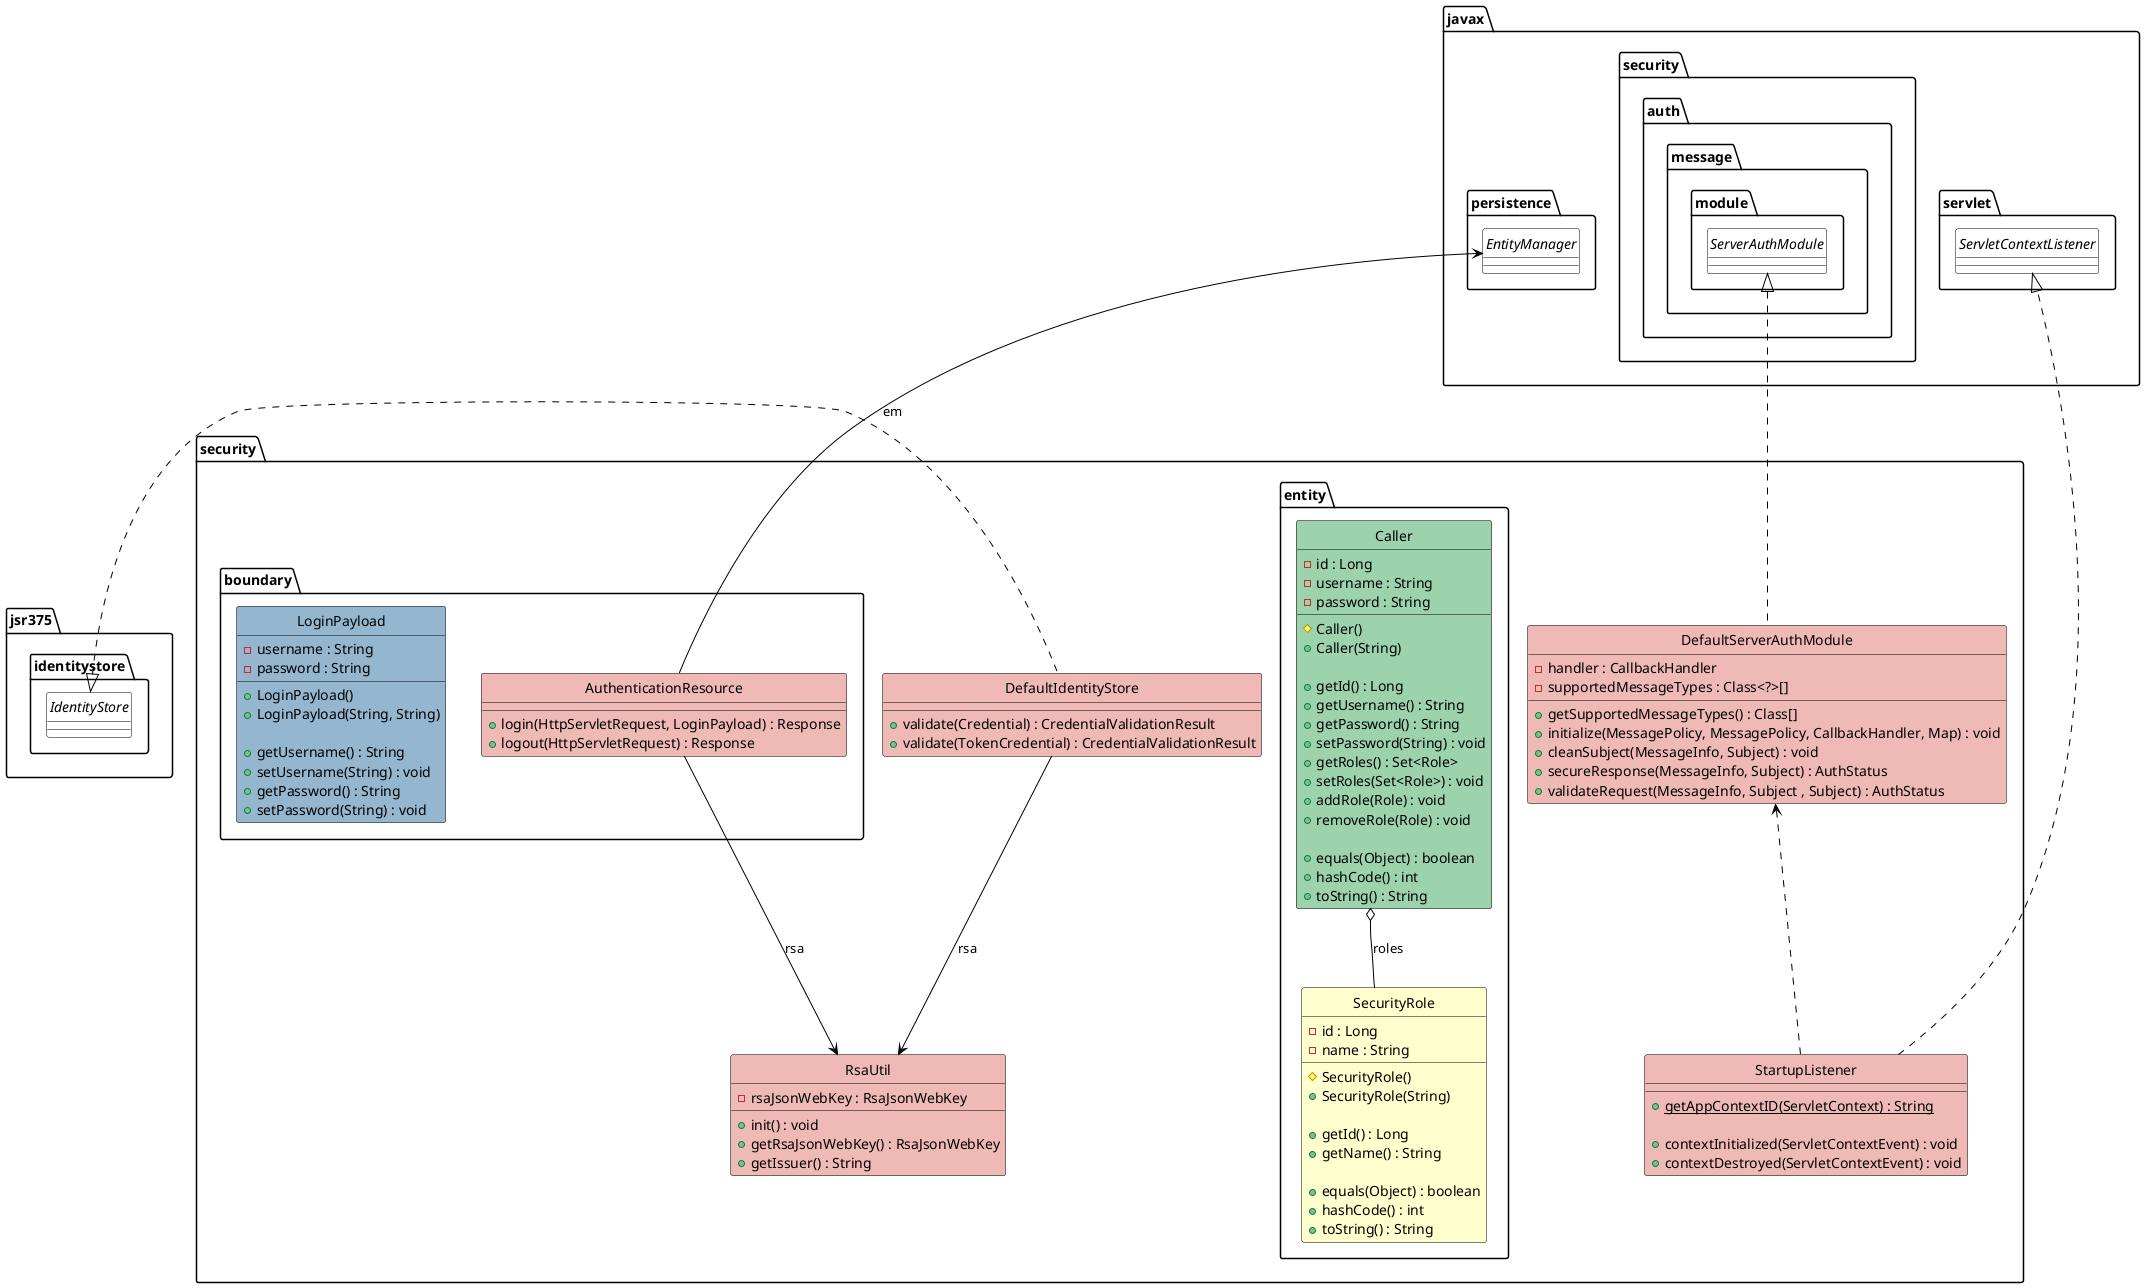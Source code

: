@startuml
hide circle
hide stereotype
skinparam class {
    BackgroundColor white
    BorderColor black
    ArrowColor black
    BackgroundColor<<Party>> #9cd3ad
    BackgroundColor<<Place>> #9cd3ad
    BackgroundColor<<Thing>> #9cd3ad
    BackgroundColor<<Role>> #ffffce
    BackgroundColor<<Moment-Interval>> #efbab5
    BackgroundColor<<Description>> #94b6ce
}

package javax.persistence {
    interface EntityManager
}

package javax.security.auth.message.module {
    interface ServerAuthModule
}

package javax.servlet {
    interface ServletContextListener
}

package jsr375 {
    package identitystore {
        interface IdentityStore
    }
}

package security {
    class DefaultIdentityStore<<Moment-Interval>> {
        +validate(Credential) : CredentialValidationResult
        +validate(TokenCredential) : CredentialValidationResult
    }
    
    DefaultIdentityStore .left.|> IdentityStore
    DefaultIdentityStore --> RsaUtil : rsa

    class DefaultServerAuthModule<<Moment-Interval>> {
        -handler : CallbackHandler
        -supportedMessageTypes : Class<?>[]

        +getSupportedMessageTypes() : Class[]
        +initialize(MessagePolicy, MessagePolicy, CallbackHandler, Map) : void
        +cleanSubject(MessageInfo, Subject) : void
        +secureResponse(MessageInfo, Subject) : AuthStatus
        +validateRequest(MessageInfo, Subject , Subject) : AuthStatus
    }

    DefaultServerAuthModule .up.|> ServerAuthModule

    class RsaUtil<<Moment-Interval>> {
        -rsaJsonWebKey : RsaJsonWebKey

        +init() : void
        +getRsaJsonWebKey() : RsaJsonWebKey
        +getIssuer() : String
    }

    class StartupListener<<Moment-Interval>> {
        +{static}getAppContextID(ServletContext) : String

        +contextInitialized(ServletContextEvent) : void
        +contextDestroyed(ServletContextEvent) : void
    }

    StartupListener .down.|> ServletContextListener
    StartupListener .up.> DefaultServerAuthModule

    package boundary {
        class AuthenticationResource<<Moment-Interval>> {
            +login(HttpServletRequest, LoginPayload) : Response
            +logout(HttpServletRequest) : Response
        }

        AuthenticationResource -up-> EntityManager : em
        AuthenticationResource --> RsaUtil : rsa

        class LoginPayload<<Description>> {
            -username : String
            -password : String

            +LoginPayload()
            +LoginPayload(String, String)

            +getUsername() : String
            +setUsername(String) : void
            +getPassword() : String
            +setPassword(String) : void
        }
    }

    package entity {
        class SecurityRole<<Role>> {
            -id : Long
            -name : String

            #SecurityRole()
            +SecurityRole(String)

            +getId() : Long
            +getName() : String

            +equals(Object) : boolean
            +hashCode() : int
            +toString() : String
        }

        class Caller<<Party>> {
            -id : Long
            -username : String
            -password : String

            #Caller()
            +Caller(String)

            +getId() : Long
            +getUsername() : String
            +getPassword() : String
            +setPassword(String) : void
            +getRoles() : Set<Role>
            +setRoles(Set<Role>) : void
            +addRole(Role) : void
            +removeRole(Role) : void

            +equals(Object) : boolean
            +hashCode() : int
            +toString() : String
        }

        Caller o-- SecurityRole : roles
    }
}

@enduml
